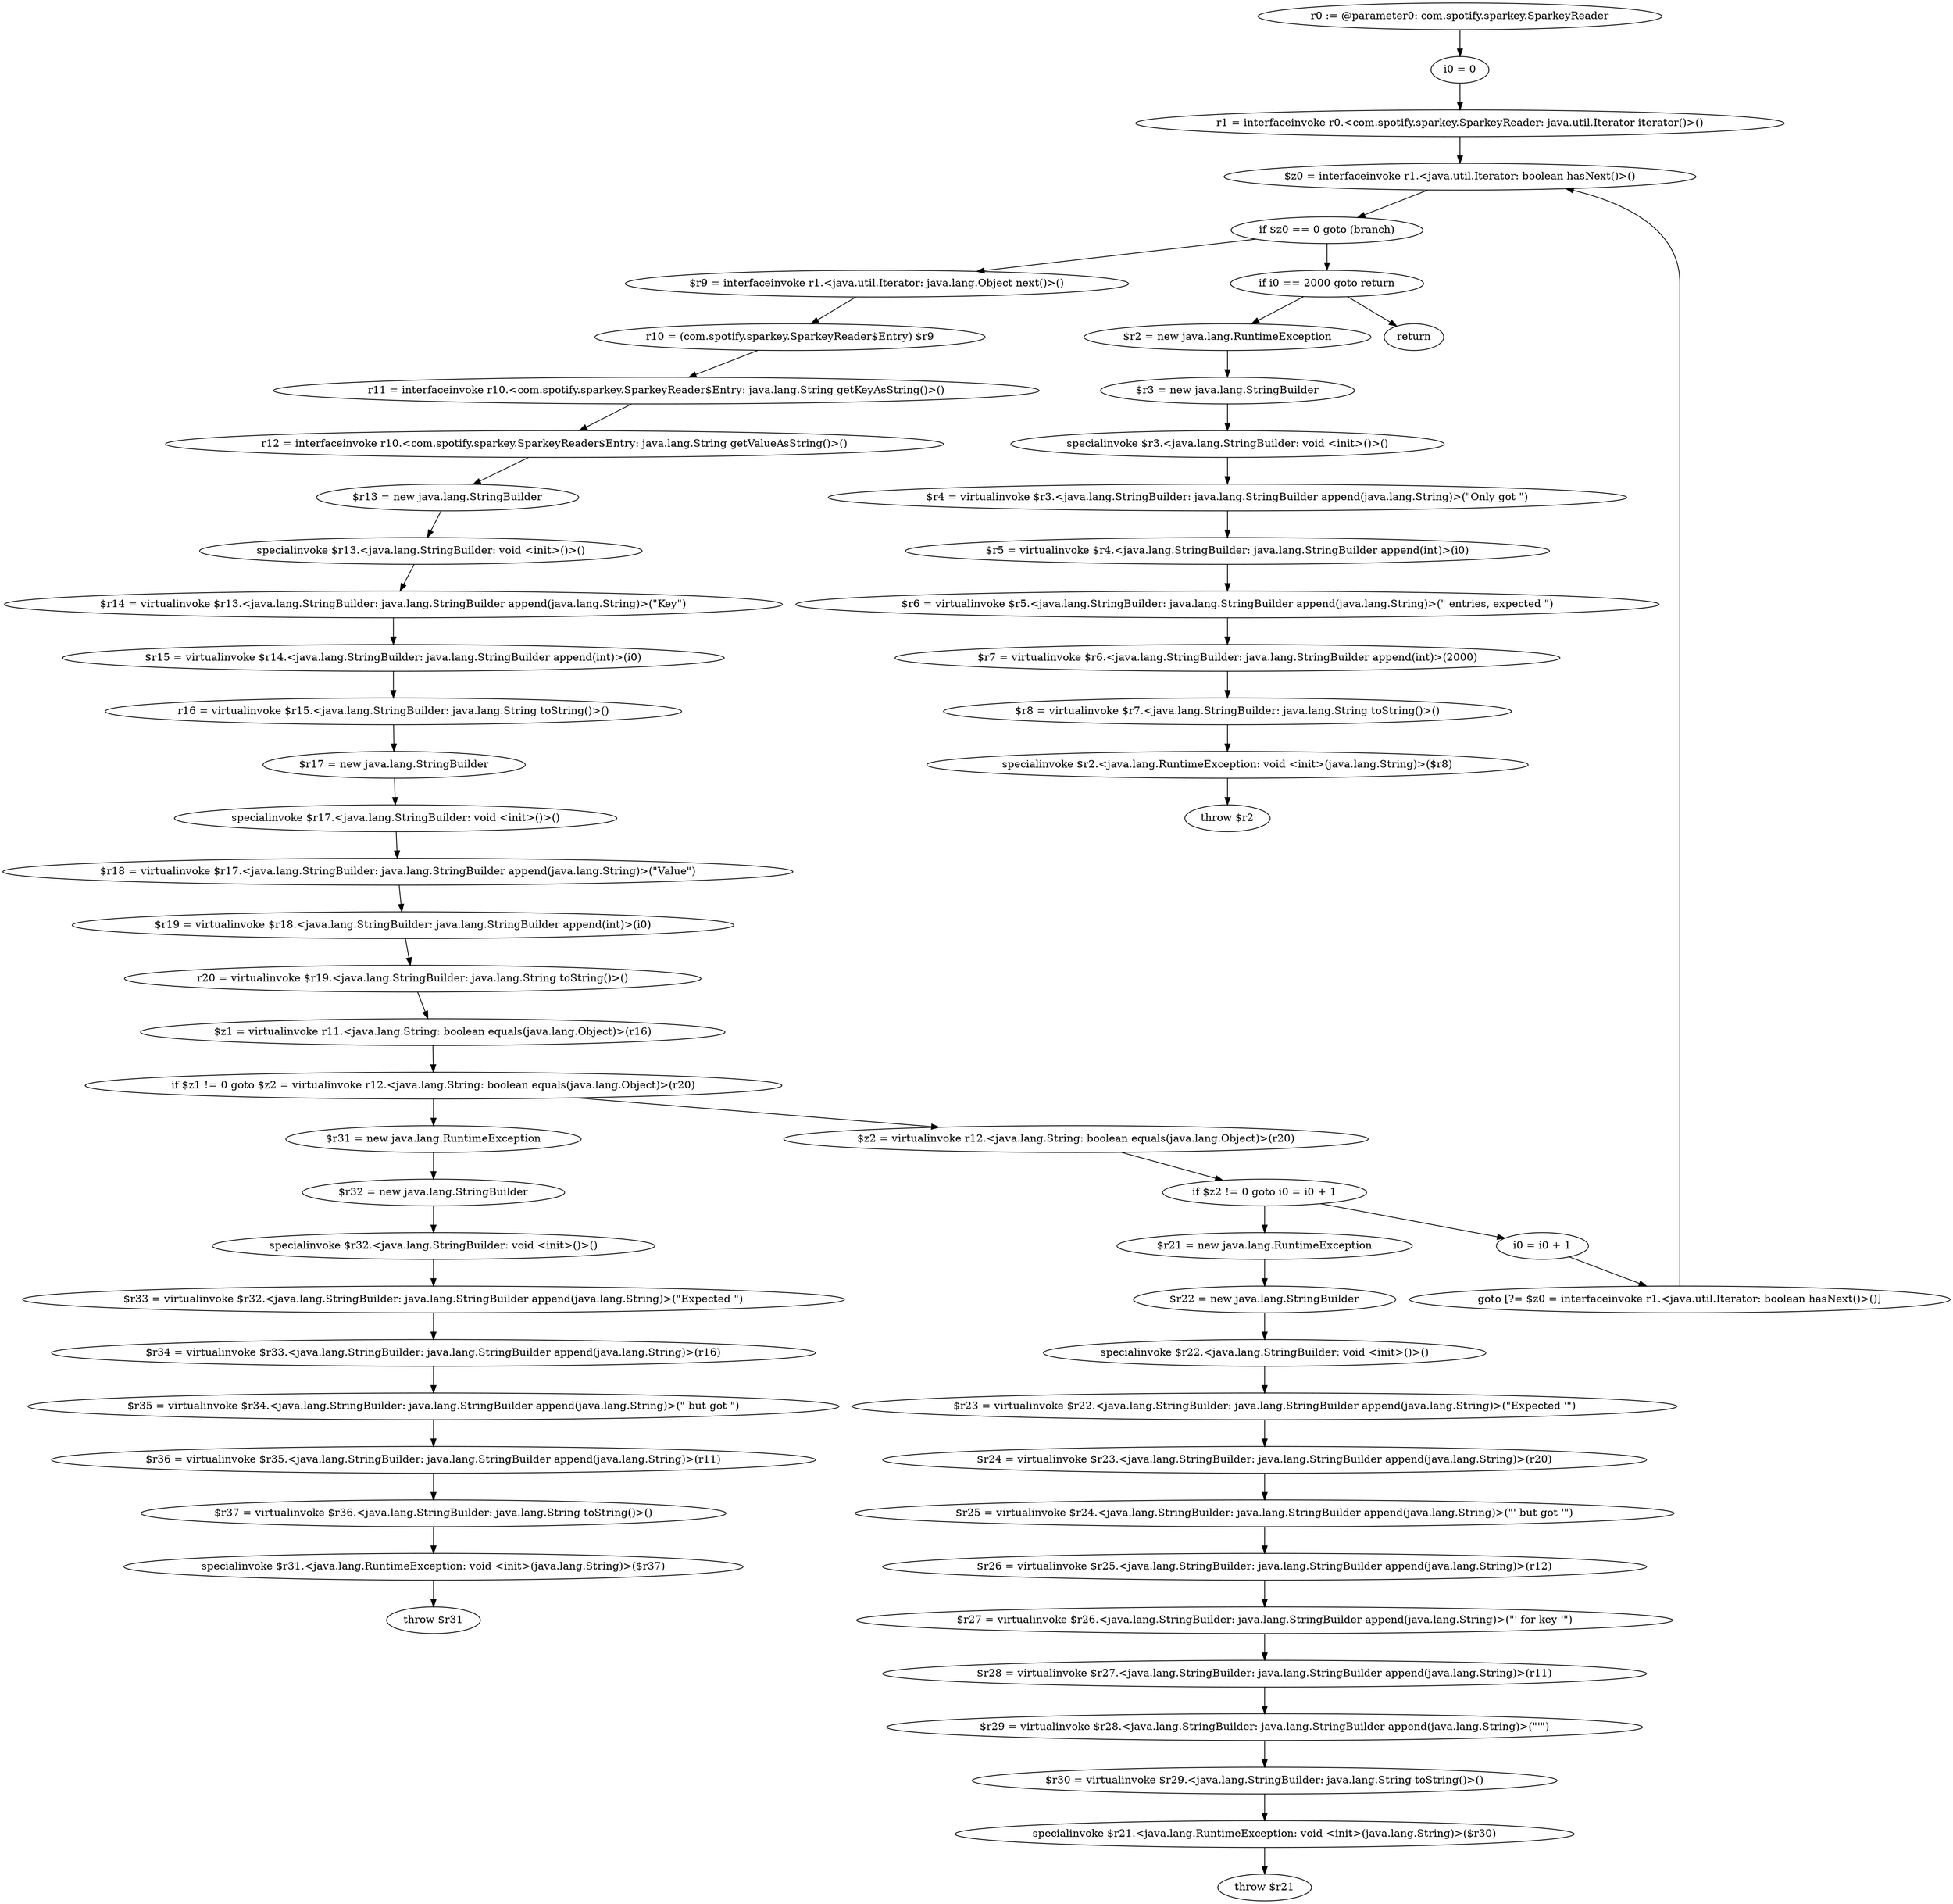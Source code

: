 digraph "unitGraph" {
    "r0 := @parameter0: com.spotify.sparkey.SparkeyReader"
    "i0 = 0"
    "r1 = interfaceinvoke r0.<com.spotify.sparkey.SparkeyReader: java.util.Iterator iterator()>()"
    "$z0 = interfaceinvoke r1.<java.util.Iterator: boolean hasNext()>()"
    "if $z0 == 0 goto (branch)"
    "$r9 = interfaceinvoke r1.<java.util.Iterator: java.lang.Object next()>()"
    "r10 = (com.spotify.sparkey.SparkeyReader$Entry) $r9"
    "r11 = interfaceinvoke r10.<com.spotify.sparkey.SparkeyReader$Entry: java.lang.String getKeyAsString()>()"
    "r12 = interfaceinvoke r10.<com.spotify.sparkey.SparkeyReader$Entry: java.lang.String getValueAsString()>()"
    "$r13 = new java.lang.StringBuilder"
    "specialinvoke $r13.<java.lang.StringBuilder: void <init>()>()"
    "$r14 = virtualinvoke $r13.<java.lang.StringBuilder: java.lang.StringBuilder append(java.lang.String)>(\"Key\")"
    "$r15 = virtualinvoke $r14.<java.lang.StringBuilder: java.lang.StringBuilder append(int)>(i0)"
    "r16 = virtualinvoke $r15.<java.lang.StringBuilder: java.lang.String toString()>()"
    "$r17 = new java.lang.StringBuilder"
    "specialinvoke $r17.<java.lang.StringBuilder: void <init>()>()"
    "$r18 = virtualinvoke $r17.<java.lang.StringBuilder: java.lang.StringBuilder append(java.lang.String)>(\"Value\")"
    "$r19 = virtualinvoke $r18.<java.lang.StringBuilder: java.lang.StringBuilder append(int)>(i0)"
    "r20 = virtualinvoke $r19.<java.lang.StringBuilder: java.lang.String toString()>()"
    "$z1 = virtualinvoke r11.<java.lang.String: boolean equals(java.lang.Object)>(r16)"
    "if $z1 != 0 goto $z2 = virtualinvoke r12.<java.lang.String: boolean equals(java.lang.Object)>(r20)"
    "$r31 = new java.lang.RuntimeException"
    "$r32 = new java.lang.StringBuilder"
    "specialinvoke $r32.<java.lang.StringBuilder: void <init>()>()"
    "$r33 = virtualinvoke $r32.<java.lang.StringBuilder: java.lang.StringBuilder append(java.lang.String)>(\"Expected \")"
    "$r34 = virtualinvoke $r33.<java.lang.StringBuilder: java.lang.StringBuilder append(java.lang.String)>(r16)"
    "$r35 = virtualinvoke $r34.<java.lang.StringBuilder: java.lang.StringBuilder append(java.lang.String)>(\" but got \")"
    "$r36 = virtualinvoke $r35.<java.lang.StringBuilder: java.lang.StringBuilder append(java.lang.String)>(r11)"
    "$r37 = virtualinvoke $r36.<java.lang.StringBuilder: java.lang.String toString()>()"
    "specialinvoke $r31.<java.lang.RuntimeException: void <init>(java.lang.String)>($r37)"
    "throw $r31"
    "$z2 = virtualinvoke r12.<java.lang.String: boolean equals(java.lang.Object)>(r20)"
    "if $z2 != 0 goto i0 = i0 + 1"
    "$r21 = new java.lang.RuntimeException"
    "$r22 = new java.lang.StringBuilder"
    "specialinvoke $r22.<java.lang.StringBuilder: void <init>()>()"
    "$r23 = virtualinvoke $r22.<java.lang.StringBuilder: java.lang.StringBuilder append(java.lang.String)>(\"Expected \'\")"
    "$r24 = virtualinvoke $r23.<java.lang.StringBuilder: java.lang.StringBuilder append(java.lang.String)>(r20)"
    "$r25 = virtualinvoke $r24.<java.lang.StringBuilder: java.lang.StringBuilder append(java.lang.String)>(\"\' but got \'\")"
    "$r26 = virtualinvoke $r25.<java.lang.StringBuilder: java.lang.StringBuilder append(java.lang.String)>(r12)"
    "$r27 = virtualinvoke $r26.<java.lang.StringBuilder: java.lang.StringBuilder append(java.lang.String)>(\"\' for key \'\")"
    "$r28 = virtualinvoke $r27.<java.lang.StringBuilder: java.lang.StringBuilder append(java.lang.String)>(r11)"
    "$r29 = virtualinvoke $r28.<java.lang.StringBuilder: java.lang.StringBuilder append(java.lang.String)>(\"\'\")"
    "$r30 = virtualinvoke $r29.<java.lang.StringBuilder: java.lang.String toString()>()"
    "specialinvoke $r21.<java.lang.RuntimeException: void <init>(java.lang.String)>($r30)"
    "throw $r21"
    "i0 = i0 + 1"
    "goto [?= $z0 = interfaceinvoke r1.<java.util.Iterator: boolean hasNext()>()]"
    "if i0 == 2000 goto return"
    "$r2 = new java.lang.RuntimeException"
    "$r3 = new java.lang.StringBuilder"
    "specialinvoke $r3.<java.lang.StringBuilder: void <init>()>()"
    "$r4 = virtualinvoke $r3.<java.lang.StringBuilder: java.lang.StringBuilder append(java.lang.String)>(\"Only got \")"
    "$r5 = virtualinvoke $r4.<java.lang.StringBuilder: java.lang.StringBuilder append(int)>(i0)"
    "$r6 = virtualinvoke $r5.<java.lang.StringBuilder: java.lang.StringBuilder append(java.lang.String)>(\" entries, expected \")"
    "$r7 = virtualinvoke $r6.<java.lang.StringBuilder: java.lang.StringBuilder append(int)>(2000)"
    "$r8 = virtualinvoke $r7.<java.lang.StringBuilder: java.lang.String toString()>()"
    "specialinvoke $r2.<java.lang.RuntimeException: void <init>(java.lang.String)>($r8)"
    "throw $r2"
    "return"
    "r0 := @parameter0: com.spotify.sparkey.SparkeyReader"->"i0 = 0";
    "i0 = 0"->"r1 = interfaceinvoke r0.<com.spotify.sparkey.SparkeyReader: java.util.Iterator iterator()>()";
    "r1 = interfaceinvoke r0.<com.spotify.sparkey.SparkeyReader: java.util.Iterator iterator()>()"->"$z0 = interfaceinvoke r1.<java.util.Iterator: boolean hasNext()>()";
    "$z0 = interfaceinvoke r1.<java.util.Iterator: boolean hasNext()>()"->"if $z0 == 0 goto (branch)";
    "if $z0 == 0 goto (branch)"->"$r9 = interfaceinvoke r1.<java.util.Iterator: java.lang.Object next()>()";
    "if $z0 == 0 goto (branch)"->"if i0 == 2000 goto return";
    "$r9 = interfaceinvoke r1.<java.util.Iterator: java.lang.Object next()>()"->"r10 = (com.spotify.sparkey.SparkeyReader$Entry) $r9";
    "r10 = (com.spotify.sparkey.SparkeyReader$Entry) $r9"->"r11 = interfaceinvoke r10.<com.spotify.sparkey.SparkeyReader$Entry: java.lang.String getKeyAsString()>()";
    "r11 = interfaceinvoke r10.<com.spotify.sparkey.SparkeyReader$Entry: java.lang.String getKeyAsString()>()"->"r12 = interfaceinvoke r10.<com.spotify.sparkey.SparkeyReader$Entry: java.lang.String getValueAsString()>()";
    "r12 = interfaceinvoke r10.<com.spotify.sparkey.SparkeyReader$Entry: java.lang.String getValueAsString()>()"->"$r13 = new java.lang.StringBuilder";
    "$r13 = new java.lang.StringBuilder"->"specialinvoke $r13.<java.lang.StringBuilder: void <init>()>()";
    "specialinvoke $r13.<java.lang.StringBuilder: void <init>()>()"->"$r14 = virtualinvoke $r13.<java.lang.StringBuilder: java.lang.StringBuilder append(java.lang.String)>(\"Key\")";
    "$r14 = virtualinvoke $r13.<java.lang.StringBuilder: java.lang.StringBuilder append(java.lang.String)>(\"Key\")"->"$r15 = virtualinvoke $r14.<java.lang.StringBuilder: java.lang.StringBuilder append(int)>(i0)";
    "$r15 = virtualinvoke $r14.<java.lang.StringBuilder: java.lang.StringBuilder append(int)>(i0)"->"r16 = virtualinvoke $r15.<java.lang.StringBuilder: java.lang.String toString()>()";
    "r16 = virtualinvoke $r15.<java.lang.StringBuilder: java.lang.String toString()>()"->"$r17 = new java.lang.StringBuilder";
    "$r17 = new java.lang.StringBuilder"->"specialinvoke $r17.<java.lang.StringBuilder: void <init>()>()";
    "specialinvoke $r17.<java.lang.StringBuilder: void <init>()>()"->"$r18 = virtualinvoke $r17.<java.lang.StringBuilder: java.lang.StringBuilder append(java.lang.String)>(\"Value\")";
    "$r18 = virtualinvoke $r17.<java.lang.StringBuilder: java.lang.StringBuilder append(java.lang.String)>(\"Value\")"->"$r19 = virtualinvoke $r18.<java.lang.StringBuilder: java.lang.StringBuilder append(int)>(i0)";
    "$r19 = virtualinvoke $r18.<java.lang.StringBuilder: java.lang.StringBuilder append(int)>(i0)"->"r20 = virtualinvoke $r19.<java.lang.StringBuilder: java.lang.String toString()>()";
    "r20 = virtualinvoke $r19.<java.lang.StringBuilder: java.lang.String toString()>()"->"$z1 = virtualinvoke r11.<java.lang.String: boolean equals(java.lang.Object)>(r16)";
    "$z1 = virtualinvoke r11.<java.lang.String: boolean equals(java.lang.Object)>(r16)"->"if $z1 != 0 goto $z2 = virtualinvoke r12.<java.lang.String: boolean equals(java.lang.Object)>(r20)";
    "if $z1 != 0 goto $z2 = virtualinvoke r12.<java.lang.String: boolean equals(java.lang.Object)>(r20)"->"$r31 = new java.lang.RuntimeException";
    "if $z1 != 0 goto $z2 = virtualinvoke r12.<java.lang.String: boolean equals(java.lang.Object)>(r20)"->"$z2 = virtualinvoke r12.<java.lang.String: boolean equals(java.lang.Object)>(r20)";
    "$r31 = new java.lang.RuntimeException"->"$r32 = new java.lang.StringBuilder";
    "$r32 = new java.lang.StringBuilder"->"specialinvoke $r32.<java.lang.StringBuilder: void <init>()>()";
    "specialinvoke $r32.<java.lang.StringBuilder: void <init>()>()"->"$r33 = virtualinvoke $r32.<java.lang.StringBuilder: java.lang.StringBuilder append(java.lang.String)>(\"Expected \")";
    "$r33 = virtualinvoke $r32.<java.lang.StringBuilder: java.lang.StringBuilder append(java.lang.String)>(\"Expected \")"->"$r34 = virtualinvoke $r33.<java.lang.StringBuilder: java.lang.StringBuilder append(java.lang.String)>(r16)";
    "$r34 = virtualinvoke $r33.<java.lang.StringBuilder: java.lang.StringBuilder append(java.lang.String)>(r16)"->"$r35 = virtualinvoke $r34.<java.lang.StringBuilder: java.lang.StringBuilder append(java.lang.String)>(\" but got \")";
    "$r35 = virtualinvoke $r34.<java.lang.StringBuilder: java.lang.StringBuilder append(java.lang.String)>(\" but got \")"->"$r36 = virtualinvoke $r35.<java.lang.StringBuilder: java.lang.StringBuilder append(java.lang.String)>(r11)";
    "$r36 = virtualinvoke $r35.<java.lang.StringBuilder: java.lang.StringBuilder append(java.lang.String)>(r11)"->"$r37 = virtualinvoke $r36.<java.lang.StringBuilder: java.lang.String toString()>()";
    "$r37 = virtualinvoke $r36.<java.lang.StringBuilder: java.lang.String toString()>()"->"specialinvoke $r31.<java.lang.RuntimeException: void <init>(java.lang.String)>($r37)";
    "specialinvoke $r31.<java.lang.RuntimeException: void <init>(java.lang.String)>($r37)"->"throw $r31";
    "$z2 = virtualinvoke r12.<java.lang.String: boolean equals(java.lang.Object)>(r20)"->"if $z2 != 0 goto i0 = i0 + 1";
    "if $z2 != 0 goto i0 = i0 + 1"->"$r21 = new java.lang.RuntimeException";
    "if $z2 != 0 goto i0 = i0 + 1"->"i0 = i0 + 1";
    "$r21 = new java.lang.RuntimeException"->"$r22 = new java.lang.StringBuilder";
    "$r22 = new java.lang.StringBuilder"->"specialinvoke $r22.<java.lang.StringBuilder: void <init>()>()";
    "specialinvoke $r22.<java.lang.StringBuilder: void <init>()>()"->"$r23 = virtualinvoke $r22.<java.lang.StringBuilder: java.lang.StringBuilder append(java.lang.String)>(\"Expected \'\")";
    "$r23 = virtualinvoke $r22.<java.lang.StringBuilder: java.lang.StringBuilder append(java.lang.String)>(\"Expected \'\")"->"$r24 = virtualinvoke $r23.<java.lang.StringBuilder: java.lang.StringBuilder append(java.lang.String)>(r20)";
    "$r24 = virtualinvoke $r23.<java.lang.StringBuilder: java.lang.StringBuilder append(java.lang.String)>(r20)"->"$r25 = virtualinvoke $r24.<java.lang.StringBuilder: java.lang.StringBuilder append(java.lang.String)>(\"\' but got \'\")";
    "$r25 = virtualinvoke $r24.<java.lang.StringBuilder: java.lang.StringBuilder append(java.lang.String)>(\"\' but got \'\")"->"$r26 = virtualinvoke $r25.<java.lang.StringBuilder: java.lang.StringBuilder append(java.lang.String)>(r12)";
    "$r26 = virtualinvoke $r25.<java.lang.StringBuilder: java.lang.StringBuilder append(java.lang.String)>(r12)"->"$r27 = virtualinvoke $r26.<java.lang.StringBuilder: java.lang.StringBuilder append(java.lang.String)>(\"\' for key \'\")";
    "$r27 = virtualinvoke $r26.<java.lang.StringBuilder: java.lang.StringBuilder append(java.lang.String)>(\"\' for key \'\")"->"$r28 = virtualinvoke $r27.<java.lang.StringBuilder: java.lang.StringBuilder append(java.lang.String)>(r11)";
    "$r28 = virtualinvoke $r27.<java.lang.StringBuilder: java.lang.StringBuilder append(java.lang.String)>(r11)"->"$r29 = virtualinvoke $r28.<java.lang.StringBuilder: java.lang.StringBuilder append(java.lang.String)>(\"\'\")";
    "$r29 = virtualinvoke $r28.<java.lang.StringBuilder: java.lang.StringBuilder append(java.lang.String)>(\"\'\")"->"$r30 = virtualinvoke $r29.<java.lang.StringBuilder: java.lang.String toString()>()";
    "$r30 = virtualinvoke $r29.<java.lang.StringBuilder: java.lang.String toString()>()"->"specialinvoke $r21.<java.lang.RuntimeException: void <init>(java.lang.String)>($r30)";
    "specialinvoke $r21.<java.lang.RuntimeException: void <init>(java.lang.String)>($r30)"->"throw $r21";
    "i0 = i0 + 1"->"goto [?= $z0 = interfaceinvoke r1.<java.util.Iterator: boolean hasNext()>()]";
    "goto [?= $z0 = interfaceinvoke r1.<java.util.Iterator: boolean hasNext()>()]"->"$z0 = interfaceinvoke r1.<java.util.Iterator: boolean hasNext()>()";
    "if i0 == 2000 goto return"->"$r2 = new java.lang.RuntimeException";
    "if i0 == 2000 goto return"->"return";
    "$r2 = new java.lang.RuntimeException"->"$r3 = new java.lang.StringBuilder";
    "$r3 = new java.lang.StringBuilder"->"specialinvoke $r3.<java.lang.StringBuilder: void <init>()>()";
    "specialinvoke $r3.<java.lang.StringBuilder: void <init>()>()"->"$r4 = virtualinvoke $r3.<java.lang.StringBuilder: java.lang.StringBuilder append(java.lang.String)>(\"Only got \")";
    "$r4 = virtualinvoke $r3.<java.lang.StringBuilder: java.lang.StringBuilder append(java.lang.String)>(\"Only got \")"->"$r5 = virtualinvoke $r4.<java.lang.StringBuilder: java.lang.StringBuilder append(int)>(i0)";
    "$r5 = virtualinvoke $r4.<java.lang.StringBuilder: java.lang.StringBuilder append(int)>(i0)"->"$r6 = virtualinvoke $r5.<java.lang.StringBuilder: java.lang.StringBuilder append(java.lang.String)>(\" entries, expected \")";
    "$r6 = virtualinvoke $r5.<java.lang.StringBuilder: java.lang.StringBuilder append(java.lang.String)>(\" entries, expected \")"->"$r7 = virtualinvoke $r6.<java.lang.StringBuilder: java.lang.StringBuilder append(int)>(2000)";
    "$r7 = virtualinvoke $r6.<java.lang.StringBuilder: java.lang.StringBuilder append(int)>(2000)"->"$r8 = virtualinvoke $r7.<java.lang.StringBuilder: java.lang.String toString()>()";
    "$r8 = virtualinvoke $r7.<java.lang.StringBuilder: java.lang.String toString()>()"->"specialinvoke $r2.<java.lang.RuntimeException: void <init>(java.lang.String)>($r8)";
    "specialinvoke $r2.<java.lang.RuntimeException: void <init>(java.lang.String)>($r8)"->"throw $r2";
}
